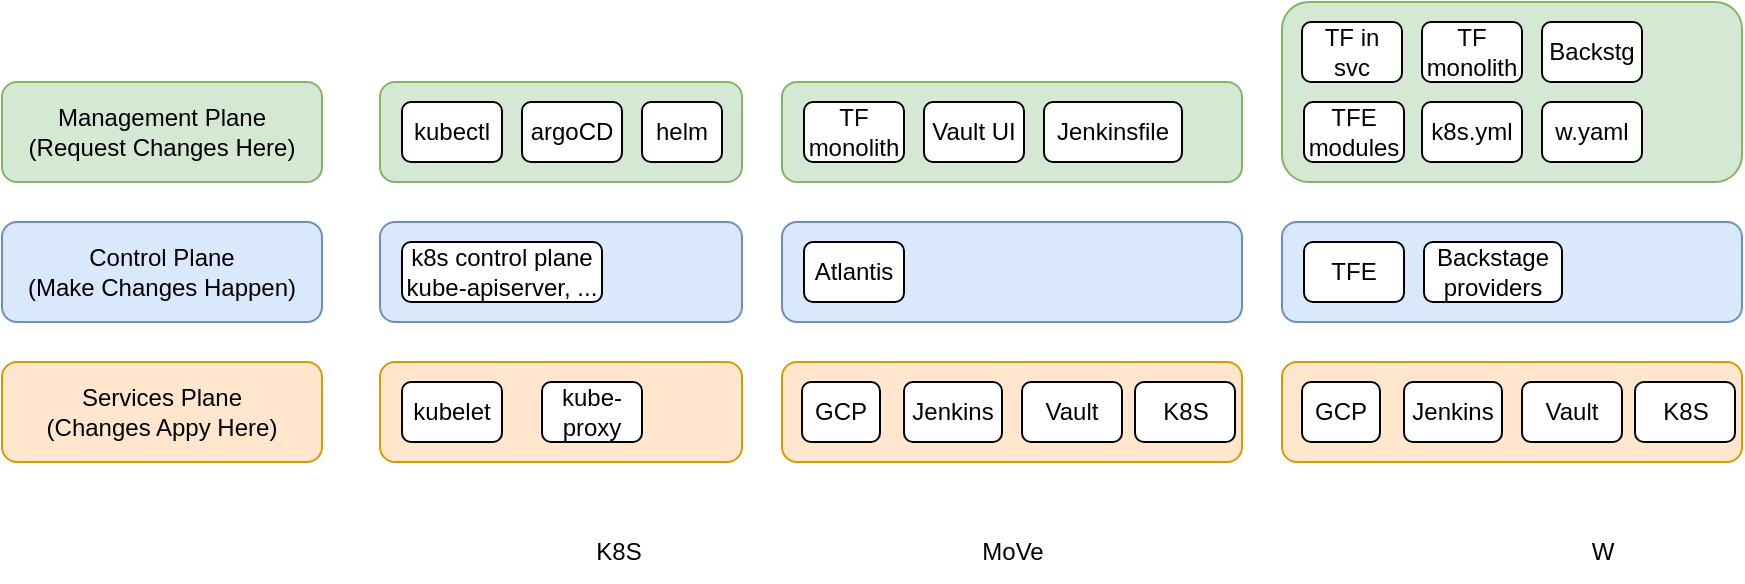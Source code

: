 <mxfile version="24.7.17" pages="2">
  <diagram name="anatomy" id="JIXi9df82yWAS85UGSbj">
    <mxGraphModel dx="992" dy="1374" grid="1" gridSize="10" guides="1" tooltips="1" connect="1" arrows="1" fold="1" page="1" pageScale="1" pageWidth="827" pageHeight="1169" math="0" shadow="0">
      <root>
        <mxCell id="0" />
        <mxCell id="1" parent="0" />
        <mxCell id="cYr1B52apxmAPbhfWzlL-1" value="Management Plane&lt;div&gt;(Request Changes Here)&lt;/div&gt;" style="rounded=1;whiteSpace=wrap;html=1;fillColor=#d5e8d4;strokeColor=#82b366;" vertex="1" parent="1">
          <mxGeometry x="10" y="450" width="160" height="50" as="geometry" />
        </mxCell>
        <mxCell id="cYr1B52apxmAPbhfWzlL-2" value="Control Plane&lt;div&gt;(Make Changes Happen)&lt;/div&gt;" style="rounded=1;whiteSpace=wrap;html=1;fillColor=#dae8fc;strokeColor=#6c8ebf;" vertex="1" parent="1">
          <mxGeometry x="10" y="520" width="160" height="50" as="geometry" />
        </mxCell>
        <mxCell id="cYr1B52apxmAPbhfWzlL-3" value="Services Plane&lt;div&gt;(Changes Appy Here)&lt;/div&gt;" style="rounded=1;whiteSpace=wrap;html=1;fillColor=#ffe6cc;strokeColor=#d79b00;" vertex="1" parent="1">
          <mxGeometry x="10" y="590" width="160" height="50" as="geometry" />
        </mxCell>
        <mxCell id="cYr1B52apxmAPbhfWzlL-4" value="" style="rounded=1;whiteSpace=wrap;html=1;fillColor=#d5e8d4;strokeColor=#82b366;" vertex="1" parent="1">
          <mxGeometry x="199" y="450" width="181" height="50" as="geometry" />
        </mxCell>
        <mxCell id="cYr1B52apxmAPbhfWzlL-6" value="K8S" style="text;html=1;align=center;verticalAlign=middle;whiteSpace=wrap;rounded=0;" vertex="1" parent="1">
          <mxGeometry x="257" y="670" width="123" height="30" as="geometry" />
        </mxCell>
        <mxCell id="cYr1B52apxmAPbhfWzlL-7" value="kubectl" style="rounded=1;whiteSpace=wrap;html=1;" vertex="1" parent="1">
          <mxGeometry x="210" y="460" width="50" height="30" as="geometry" />
        </mxCell>
        <mxCell id="cYr1B52apxmAPbhfWzlL-9" value="argoCD" style="rounded=1;whiteSpace=wrap;html=1;" vertex="1" parent="1">
          <mxGeometry x="270" y="460" width="50" height="30" as="geometry" />
        </mxCell>
        <mxCell id="cYr1B52apxmAPbhfWzlL-10" value="" style="rounded=1;whiteSpace=wrap;html=1;fillColor=#dae8fc;strokeColor=#6c8ebf;" vertex="1" parent="1">
          <mxGeometry x="199" y="520" width="181" height="50" as="geometry" />
        </mxCell>
        <mxCell id="cYr1B52apxmAPbhfWzlL-11" value="" style="rounded=1;whiteSpace=wrap;html=1;fillColor=#ffe6cc;strokeColor=#d79b00;" vertex="1" parent="1">
          <mxGeometry x="199" y="590" width="181" height="50" as="geometry" />
        </mxCell>
        <mxCell id="cYr1B52apxmAPbhfWzlL-12" value="k8s control plane kube-apiserver, ..." style="rounded=1;whiteSpace=wrap;html=1;" vertex="1" parent="1">
          <mxGeometry x="210" y="530" width="100" height="30" as="geometry" />
        </mxCell>
        <mxCell id="cYr1B52apxmAPbhfWzlL-14" value="kubelet" style="rounded=1;whiteSpace=wrap;html=1;" vertex="1" parent="1">
          <mxGeometry x="210" y="600" width="50" height="30" as="geometry" />
        </mxCell>
        <mxCell id="cYr1B52apxmAPbhfWzlL-15" value="kube-proxy" style="rounded=1;whiteSpace=wrap;html=1;" vertex="1" parent="1">
          <mxGeometry x="280" y="600" width="50" height="30" as="geometry" />
        </mxCell>
        <mxCell id="cYr1B52apxmAPbhfWzlL-16" value="helm" style="rounded=1;whiteSpace=wrap;html=1;" vertex="1" parent="1">
          <mxGeometry x="330" y="460" width="40" height="30" as="geometry" />
        </mxCell>
        <mxCell id="cYr1B52apxmAPbhfWzlL-17" value="" style="rounded=1;whiteSpace=wrap;html=1;fillColor=#d5e8d4;strokeColor=#82b366;" vertex="1" parent="1">
          <mxGeometry x="400" y="450" width="230" height="50" as="geometry" />
        </mxCell>
        <mxCell id="cYr1B52apxmAPbhfWzlL-18" value="TF monolith" style="rounded=1;whiteSpace=wrap;html=1;" vertex="1" parent="1">
          <mxGeometry x="411" y="460" width="50" height="30" as="geometry" />
        </mxCell>
        <mxCell id="cYr1B52apxmAPbhfWzlL-19" value="Vault UI" style="rounded=1;whiteSpace=wrap;html=1;" vertex="1" parent="1">
          <mxGeometry x="471" y="460" width="50" height="30" as="geometry" />
        </mxCell>
        <mxCell id="cYr1B52apxmAPbhfWzlL-20" value="Jenkinsfile" style="rounded=1;whiteSpace=wrap;html=1;" vertex="1" parent="1">
          <mxGeometry x="531" y="460" width="69" height="30" as="geometry" />
        </mxCell>
        <mxCell id="cYr1B52apxmAPbhfWzlL-21" value="" style="rounded=1;whiteSpace=wrap;html=1;fillColor=#dae8fc;strokeColor=#6c8ebf;" vertex="1" parent="1">
          <mxGeometry x="400" y="520" width="230" height="50" as="geometry" />
        </mxCell>
        <mxCell id="cYr1B52apxmAPbhfWzlL-22" value="" style="rounded=1;whiteSpace=wrap;html=1;fillColor=#ffe6cc;strokeColor=#d79b00;" vertex="1" parent="1">
          <mxGeometry x="400" y="590" width="230" height="50" as="geometry" />
        </mxCell>
        <mxCell id="cYr1B52apxmAPbhfWzlL-24" value="GCP" style="rounded=1;whiteSpace=wrap;html=1;" vertex="1" parent="1">
          <mxGeometry x="410" y="600" width="39" height="30" as="geometry" />
        </mxCell>
        <mxCell id="cYr1B52apxmAPbhfWzlL-25" value="Jenkins" style="rounded=1;whiteSpace=wrap;html=1;" vertex="1" parent="1">
          <mxGeometry x="461" y="600" width="49" height="30" as="geometry" />
        </mxCell>
        <mxCell id="cYr1B52apxmAPbhfWzlL-28" value="MoVe" style="text;html=1;align=center;verticalAlign=middle;whiteSpace=wrap;rounded=0;" vertex="1" parent="1">
          <mxGeometry x="453.5" y="670" width="123" height="30" as="geometry" />
        </mxCell>
        <mxCell id="cYr1B52apxmAPbhfWzlL-29" value="Atlantis" style="rounded=1;whiteSpace=wrap;html=1;" vertex="1" parent="1">
          <mxGeometry x="411" y="530" width="50" height="30" as="geometry" />
        </mxCell>
        <mxCell id="cYr1B52apxmAPbhfWzlL-30" value="Vault" style="rounded=1;whiteSpace=wrap;html=1;" vertex="1" parent="1">
          <mxGeometry x="520" y="600" width="50" height="30" as="geometry" />
        </mxCell>
        <mxCell id="cYr1B52apxmAPbhfWzlL-32" value="K8S" style="rounded=1;whiteSpace=wrap;html=1;" vertex="1" parent="1">
          <mxGeometry x="576.5" y="600" width="50" height="30" as="geometry" />
        </mxCell>
        <mxCell id="cYr1B52apxmAPbhfWzlL-37" value="" style="rounded=1;whiteSpace=wrap;html=1;fillColor=#d5e8d4;strokeColor=#82b366;" vertex="1" parent="1">
          <mxGeometry x="650" y="410" width="230" height="90" as="geometry" />
        </mxCell>
        <mxCell id="cYr1B52apxmAPbhfWzlL-38" value="TF in&lt;div&gt;svc&lt;/div&gt;" style="rounded=1;whiteSpace=wrap;html=1;" vertex="1" parent="1">
          <mxGeometry x="660" y="420" width="50" height="30" as="geometry" />
        </mxCell>
        <mxCell id="cYr1B52apxmAPbhfWzlL-39" value="TF monolith" style="rounded=1;whiteSpace=wrap;html=1;" vertex="1" parent="1">
          <mxGeometry x="720" y="420" width="50" height="30" as="geometry" />
        </mxCell>
        <mxCell id="cYr1B52apxmAPbhfWzlL-40" value="k8s.yml" style="rounded=1;whiteSpace=wrap;html=1;" vertex="1" parent="1">
          <mxGeometry x="720" y="460" width="50" height="30" as="geometry" />
        </mxCell>
        <mxCell id="cYr1B52apxmAPbhfWzlL-41" value="" style="rounded=1;whiteSpace=wrap;html=1;fillColor=#dae8fc;strokeColor=#6c8ebf;" vertex="1" parent="1">
          <mxGeometry x="650" y="520" width="230" height="50" as="geometry" />
        </mxCell>
        <mxCell id="cYr1B52apxmAPbhfWzlL-42" value="" style="rounded=1;whiteSpace=wrap;html=1;fillColor=#ffe6cc;strokeColor=#d79b00;" vertex="1" parent="1">
          <mxGeometry x="650" y="590" width="230" height="50" as="geometry" />
        </mxCell>
        <mxCell id="cYr1B52apxmAPbhfWzlL-43" value="GCP" style="rounded=1;whiteSpace=wrap;html=1;" vertex="1" parent="1">
          <mxGeometry x="660" y="600" width="39" height="30" as="geometry" />
        </mxCell>
        <mxCell id="cYr1B52apxmAPbhfWzlL-44" value="Jenkins" style="rounded=1;whiteSpace=wrap;html=1;" vertex="1" parent="1">
          <mxGeometry x="711" y="600" width="49" height="30" as="geometry" />
        </mxCell>
        <mxCell id="cYr1B52apxmAPbhfWzlL-45" value="W" style="text;html=1;align=center;verticalAlign=middle;whiteSpace=wrap;rounded=0;" vertex="1" parent="1">
          <mxGeometry x="749" y="670" width="123" height="30" as="geometry" />
        </mxCell>
        <mxCell id="cYr1B52apxmAPbhfWzlL-46" value="TFE" style="rounded=1;whiteSpace=wrap;html=1;" vertex="1" parent="1">
          <mxGeometry x="661" y="530" width="50" height="30" as="geometry" />
        </mxCell>
        <mxCell id="cYr1B52apxmAPbhfWzlL-47" value="Vault" style="rounded=1;whiteSpace=wrap;html=1;" vertex="1" parent="1">
          <mxGeometry x="770" y="600" width="50" height="30" as="geometry" />
        </mxCell>
        <mxCell id="cYr1B52apxmAPbhfWzlL-48" value="K8S" style="rounded=1;whiteSpace=wrap;html=1;" vertex="1" parent="1">
          <mxGeometry x="826.5" y="600" width="50" height="30" as="geometry" />
        </mxCell>
        <mxCell id="cYr1B52apxmAPbhfWzlL-49" value="w.yaml" style="rounded=1;whiteSpace=wrap;html=1;" vertex="1" parent="1">
          <mxGeometry x="780" y="460" width="50" height="30" as="geometry" />
        </mxCell>
        <mxCell id="cYr1B52apxmAPbhfWzlL-50" value="Backstage&lt;div&gt;providers&lt;/div&gt;" style="rounded=1;whiteSpace=wrap;html=1;" vertex="1" parent="1">
          <mxGeometry x="721" y="530" width="69" height="30" as="geometry" />
        </mxCell>
        <mxCell id="cYr1B52apxmAPbhfWzlL-51" value="Backstg" style="rounded=1;whiteSpace=wrap;html=1;" vertex="1" parent="1">
          <mxGeometry x="780" y="420" width="50" height="30" as="geometry" />
        </mxCell>
        <mxCell id="cYr1B52apxmAPbhfWzlL-52" value="TFE&lt;div&gt;modules&lt;/div&gt;" style="rounded=1;whiteSpace=wrap;html=1;" vertex="1" parent="1">
          <mxGeometry x="661" y="460" width="50" height="30" as="geometry" />
        </mxCell>
      </root>
    </mxGraphModel>
  </diagram>
  <diagram id="rmUczUTUBKQptKEPwVpL" name="Kladde">
    <mxGraphModel dx="992" dy="1374" grid="1" gridSize="10" guides="1" tooltips="1" connect="1" arrows="1" fold="1" page="1" pageScale="1" pageWidth="827" pageHeight="1169" math="0" shadow="0">
      <root>
        <mxCell id="0" />
        <mxCell id="1" parent="0" />
        <mxCell id="Bf6lQVVKtDB15cCjWXIb-5" value="&lt;b&gt;git&lt;/b&gt;" style="shape=cylinder3;whiteSpace=wrap;html=1;boundedLbl=1;backgroundOutline=1;size=15;" vertex="1" parent="1">
          <mxGeometry x="260" y="220" width="377" height="200" as="geometry" />
        </mxCell>
        <mxCell id="Bf6lQVVKtDB15cCjWXIb-1" value="backstage&lt;div&gt;devs, services, wiki&lt;/div&gt;" style="rounded=1;whiteSpace=wrap;html=1;" vertex="1" parent="1">
          <mxGeometry x="110" y="660" width="100" height="50" as="geometry" />
        </mxCell>
        <mxCell id="Bf6lQVVKtDB15cCjWXIb-3" style="edgeStyle=orthogonalEdgeStyle;rounded=0;orthogonalLoop=1;jettySize=auto;html=1;exitX=0.5;exitY=1;exitDx=0;exitDy=0;curved=1;" edge="1" parent="1" source="Bf6lQVVKtDB15cCjWXIb-2" target="Bf6lQVVKtDB15cCjWXIb-1">
          <mxGeometry relative="1" as="geometry" />
        </mxCell>
        <mxCell id="Bf6lQVVKtDB15cCjWXIb-2" value="wayfair.yaml" style="text;html=1;align=center;verticalAlign=middle;whiteSpace=wrap;rounded=0;" vertex="1" parent="1">
          <mxGeometry x="287" y="360" width="60" height="30" as="geometry" />
        </mxCell>
        <mxCell id="Bf6lQVVKtDB15cCjWXIb-9" style="edgeStyle=orthogonalEdgeStyle;rounded=0;orthogonalLoop=1;jettySize=auto;html=1;curved=1;exitX=0.4;exitY=1;exitDx=0;exitDy=0;exitPerimeter=0;" edge="1" parent="1" source="Bf6lQVVKtDB15cCjWXIb-7" target="Bf6lQVVKtDB15cCjWXIb-8">
          <mxGeometry relative="1" as="geometry" />
        </mxCell>
        <mxCell id="Bf6lQVVKtDB15cCjWXIb-7" value="Jenkinsfile" style="text;html=1;align=center;verticalAlign=middle;whiteSpace=wrap;rounded=0;" vertex="1" parent="1">
          <mxGeometry x="320" y="305" width="60" height="30" as="geometry" />
        </mxCell>
        <mxCell id="Bf6lQVVKtDB15cCjWXIb-8" value="Jenkins" style="rounded=1;whiteSpace=wrap;html=1;" vertex="1" parent="1">
          <mxGeometry x="230" y="670" width="100" height="40" as="geometry" />
        </mxCell>
        <mxCell id="Bf6lQVVKtDB15cCjWXIb-10" value="SPDB" style="rounded=1;whiteSpace=wrap;html=1;" vertex="1" parent="1">
          <mxGeometry x="517" y="630" width="100" height="40" as="geometry" />
        </mxCell>
        <mxCell id="Bf6lQVVKtDB15cCjWXIb-12" style="edgeStyle=orthogonalEdgeStyle;rounded=0;orthogonalLoop=1;jettySize=auto;html=1;entryX=0;entryY=0.5;entryDx=0;entryDy=0;curved=1;" edge="1" parent="1" source="Bf6lQVVKtDB15cCjWXIb-11" target="Bf6lQVVKtDB15cCjWXIb-10">
          <mxGeometry relative="1" as="geometry" />
        </mxCell>
        <mxCell id="Bf6lQVVKtDB15cCjWXIb-11" value="Liquibase" style="text;html=1;align=center;verticalAlign=middle;whiteSpace=wrap;rounded=0;" vertex="1" parent="1">
          <mxGeometry x="410" y="340" width="60" height="30" as="geometry" />
        </mxCell>
        <mxCell id="Bf6lQVVKtDB15cCjWXIb-13" value="&lt;h1 style=&quot;margin-top: 0px;&quot;&gt;gitops to drive landscape&lt;/h1&gt;&lt;p&gt;Lorem ipsum dolor sit amet, consectetur adipisicing elit, sed do eiusmod tempor incididunt ut labore et dolore magna aliqua.&lt;/p&gt;" style="text;html=1;whiteSpace=wrap;overflow=hidden;rounded=0;" vertex="1" parent="1">
          <mxGeometry x="47" y="40" width="300" height="120" as="geometry" />
        </mxCell>
        <mxCell id="Bf6lQVVKtDB15cCjWXIb-16" style="edgeStyle=orthogonalEdgeStyle;rounded=0;orthogonalLoop=1;jettySize=auto;html=1;entryX=0.5;entryY=0;entryDx=0;entryDy=0;curved=1;exitX=1;exitY=0.5;exitDx=0;exitDy=0;" edge="1" parent="1" source="Bf6lQVVKtDB15cCjWXIb-14" target="Bf6lQVVKtDB15cCjWXIb-15">
          <mxGeometry relative="1" as="geometry" />
        </mxCell>
        <mxCell id="Bf6lQVVKtDB15cCjWXIb-14" value="k8s.yml" style="text;html=1;align=center;verticalAlign=middle;whiteSpace=wrap;rounded=0;" vertex="1" parent="1">
          <mxGeometry x="390" y="380" width="60" height="30" as="geometry" />
        </mxCell>
        <mxCell id="Bf6lQVVKtDB15cCjWXIb-15" value="k8s" style="rounded=1;whiteSpace=wrap;html=1;" vertex="1" parent="1">
          <mxGeometry x="410" y="690" width="100" height="40" as="geometry" />
        </mxCell>
        <mxCell id="Bf6lQVVKtDB15cCjWXIb-19" style="edgeStyle=orthogonalEdgeStyle;rounded=0;orthogonalLoop=1;jettySize=auto;html=1;entryX=0;entryY=0.5;entryDx=0;entryDy=0;curved=1;" edge="1" parent="1" source="Bf6lQVVKtDB15cCjWXIb-17" target="Bf6lQVVKtDB15cCjWXIb-18">
          <mxGeometry relative="1" as="geometry" />
        </mxCell>
        <mxCell id="Bf6lQVVKtDB15cCjWXIb-17" value="mkdocs" style="text;html=1;align=center;verticalAlign=middle;whiteSpace=wrap;rounded=0;" vertex="1" parent="1">
          <mxGeometry x="520" y="360" width="60" height="30" as="geometry" />
        </mxCell>
        <mxCell id="Bf6lQVVKtDB15cCjWXIb-18" value="docserver" style="rounded=1;whiteSpace=wrap;html=1;" vertex="1" parent="1">
          <mxGeometry x="700" y="640" width="100" height="40" as="geometry" />
        </mxCell>
        <mxCell id="Bf6lQVVKtDB15cCjWXIb-22" style="edgeStyle=orthogonalEdgeStyle;rounded=0;orthogonalLoop=1;jettySize=auto;html=1;entryX=0;entryY=0.5;entryDx=0;entryDy=0;curved=1;" edge="1" parent="1" source="Bf6lQVVKtDB15cCjWXIb-20" target="Bf6lQVVKtDB15cCjWXIb-21">
          <mxGeometry relative="1" as="geometry" />
        </mxCell>
        <mxCell id="Bf6lQVVKtDB15cCjWXIb-20" value="alerts?" style="text;html=1;align=center;verticalAlign=middle;whiteSpace=wrap;rounded=0;" vertex="1" parent="1">
          <mxGeometry x="557" y="300" width="60" height="30" as="geometry" />
        </mxCell>
        <mxCell id="Bf6lQVVKtDB15cCjWXIb-21" value="alertmanager" style="rounded=1;whiteSpace=wrap;html=1;" vertex="1" parent="1">
          <mxGeometry x="810" y="590" width="100" height="40" as="geometry" />
        </mxCell>
        <mxCell id="Bf6lQVVKtDB15cCjWXIb-23" value="pagerduty" style="rounded=1;whiteSpace=wrap;html=1;" vertex="1" parent="1">
          <mxGeometry x="810" y="480" width="100" height="40" as="geometry" />
        </mxCell>
        <mxCell id="Bf6lQVVKtDB15cCjWXIb-25" style="edgeStyle=orthogonalEdgeStyle;rounded=0;orthogonalLoop=1;jettySize=auto;html=1;entryX=0;entryY=0.5;entryDx=0;entryDy=0;curved=1;" edge="1" parent="1" source="Bf6lQVVKtDB15cCjWXIb-24" target="Bf6lQVVKtDB15cCjWXIb-23">
          <mxGeometry relative="1" as="geometry">
            <Array as="points">
              <mxPoint x="740" y="275" />
              <mxPoint x="740" y="500" />
            </Array>
          </mxGeometry>
        </mxCell>
        <mxCell id="Bf6lQVVKtDB15cCjWXIb-24" value="pd.tf" style="text;html=1;align=center;verticalAlign=middle;whiteSpace=wrap;rounded=0;" vertex="1" parent="1">
          <mxGeometry x="527" y="260" width="60" height="30" as="geometry" />
        </mxCell>
        <mxCell id="Bf6lQVVKtDB15cCjWXIb-26" value="Develop" style="shape=step;perimeter=stepPerimeter;whiteSpace=wrap;html=1;fixedSize=1;" vertex="1" parent="1">
          <mxGeometry x="70" y="750" width="285" height="80" as="geometry" />
        </mxCell>
        <mxCell id="Bf6lQVVKtDB15cCjWXIb-27" value="Deploy" style="shape=step;perimeter=stepPerimeter;whiteSpace=wrap;html=1;fixedSize=1;" vertex="1" parent="1">
          <mxGeometry x="355" y="750" width="285" height="80" as="geometry" />
        </mxCell>
        <mxCell id="Bf6lQVVKtDB15cCjWXIb-28" value="Run" style="shape=step;perimeter=stepPerimeter;whiteSpace=wrap;html=1;fixedSize=1;" vertex="1" parent="1">
          <mxGeometry x="640" y="750" width="285" height="80" as="geometry" />
        </mxCell>
      </root>
    </mxGraphModel>
  </diagram>
</mxfile>
